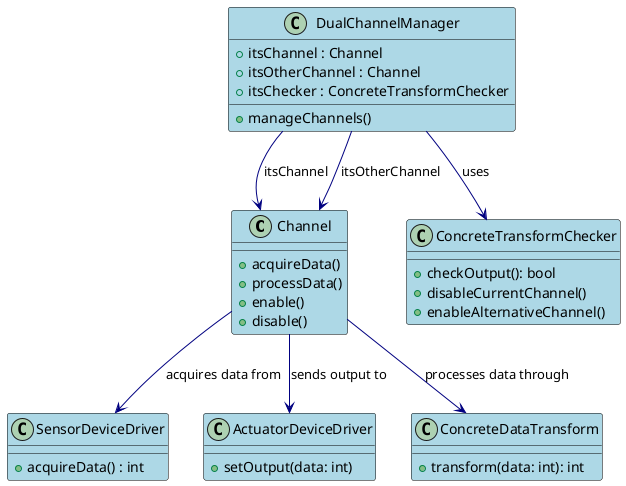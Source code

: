 @startuml DualChannelPattern_ClassDiagram

skinparam class {
    BackgroundColor LightBlue
    ArrowColor Navy
    BorderColor Black
}

class Channel {
    + acquireData()
    + processData()
    + enable()
    + disable()
}

class ConcreteTransformChecker {
    + checkOutput(): bool
    + disableCurrentChannel()
    + enableAlternativeChannel()
}

class SensorDeviceDriver {
    + acquireData() : int
}

class ActuatorDeviceDriver {
    + setOutput(data: int)
}

class ConcreteDataTransform {
    + transform(data: int): int
}

class DualChannelManager {
    + itsChannel : Channel
    + itsOtherChannel : Channel
    + itsChecker : ConcreteTransformChecker
    + manageChannels()
}

DualChannelManager --> Channel : itsChannel
DualChannelManager --> Channel : itsOtherChannel
DualChannelManager --> ConcreteTransformChecker : uses

Channel --> SensorDeviceDriver : acquires data from
Channel --> ConcreteDataTransform : processes data through
Channel --> ActuatorDeviceDriver : sends output to

@enduml